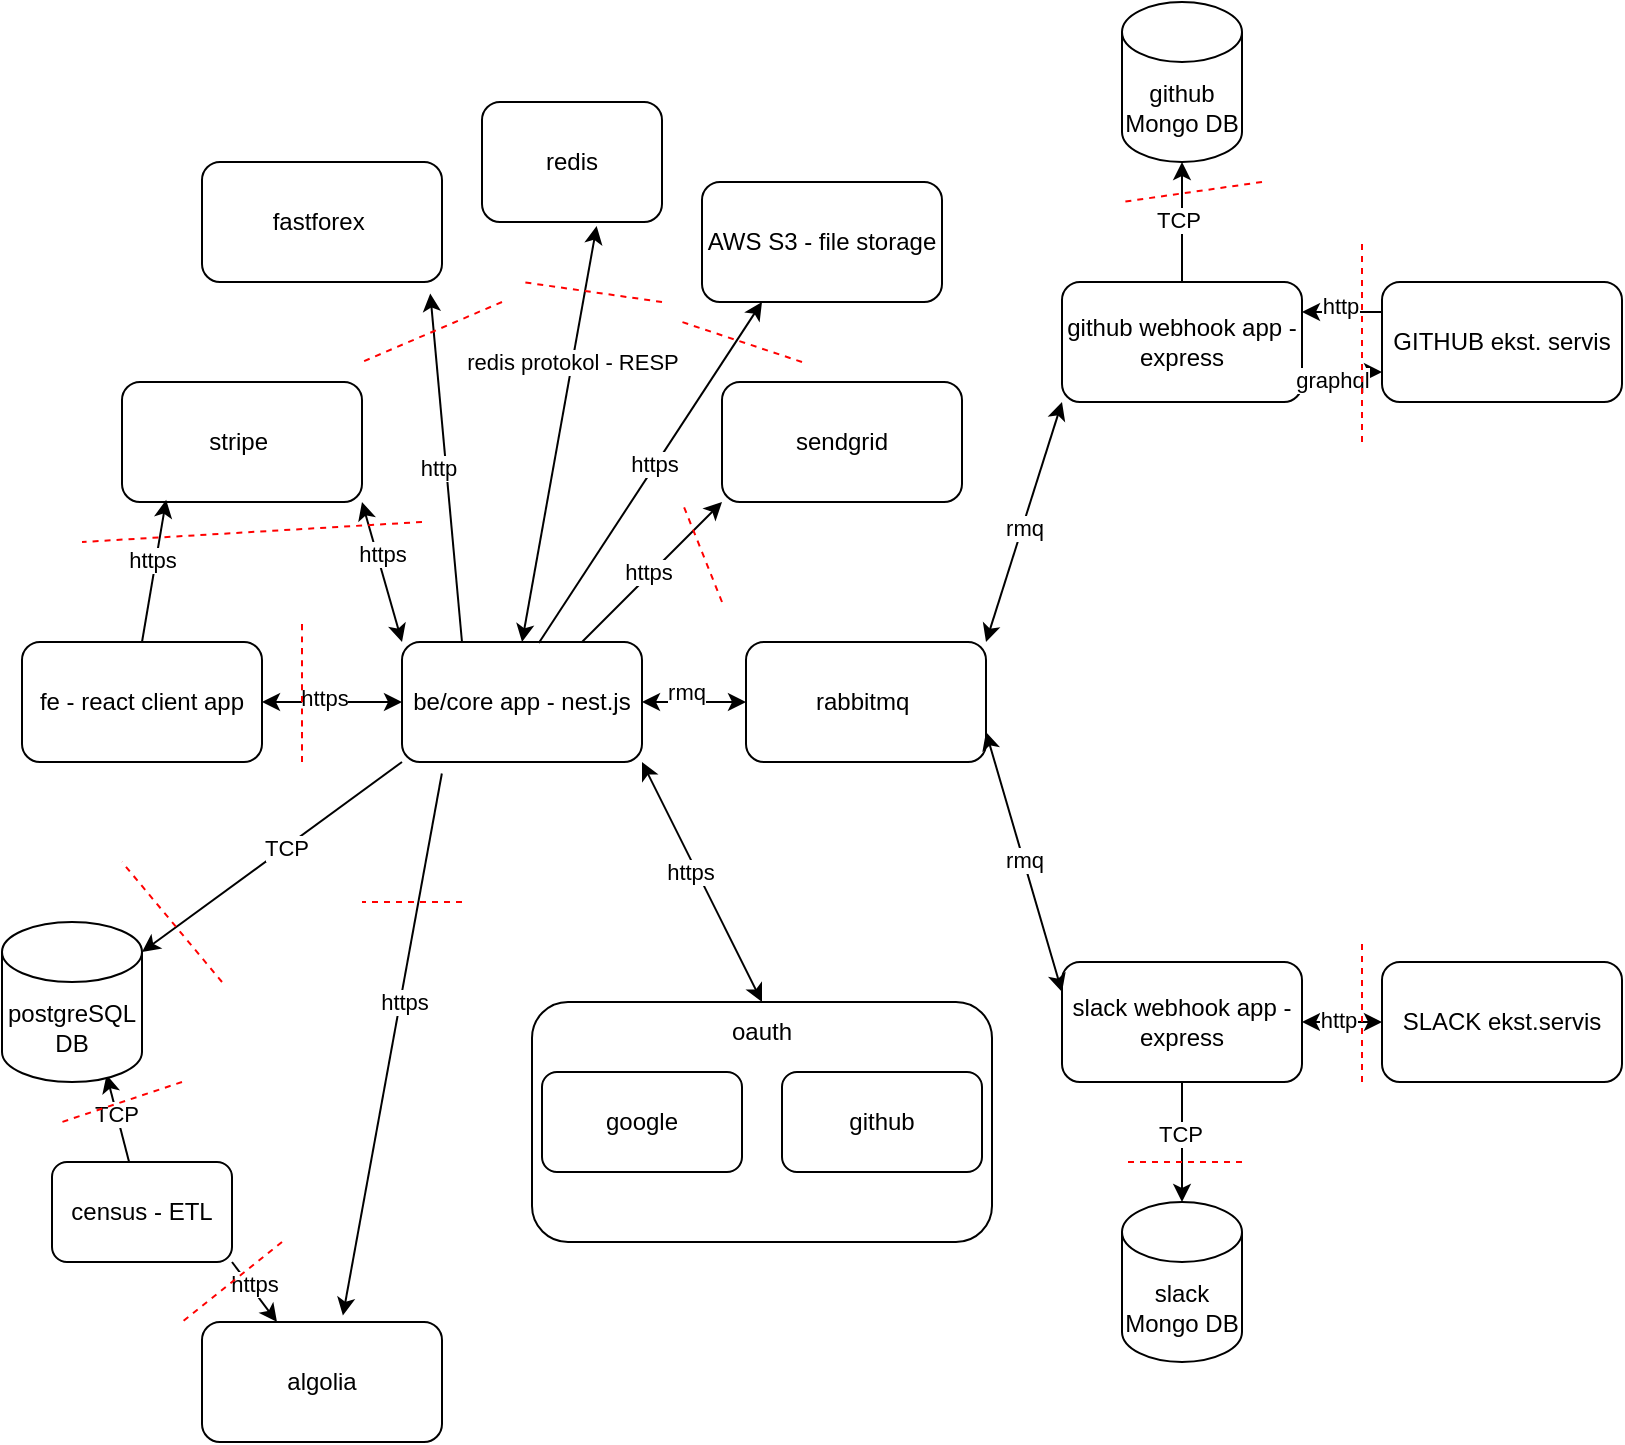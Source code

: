<mxfile version="22.1.7" type="device">
  <diagram name="Page-1" id="qy5oMyCj6DyUfq8n0ZYG">
    <mxGraphModel dx="1434" dy="750" grid="1" gridSize="10" guides="1" tooltips="1" connect="1" arrows="1" fold="1" page="1" pageScale="1" pageWidth="850" pageHeight="1100" math="0" shadow="0">
      <root>
        <mxCell id="0" />
        <mxCell id="1" parent="0" />
        <mxCell id="a_1NUMiRRPviw614dyFZ-1" value="fe - react client app&lt;br&gt;" style="rounded=1;whiteSpace=wrap;html=1;" parent="1" vertex="1">
          <mxGeometry x="40" y="320" width="120" height="60" as="geometry" />
        </mxCell>
        <mxCell id="a_1NUMiRRPviw614dyFZ-2" value="be/core app - nest.js" style="rounded=1;whiteSpace=wrap;html=1;" parent="1" vertex="1">
          <mxGeometry x="230" y="320" width="120" height="60" as="geometry" />
        </mxCell>
        <mxCell id="a_1NUMiRRPviw614dyFZ-4" value="" style="endArrow=classic;startArrow=classic;html=1;rounded=0;exitX=1;exitY=0.5;exitDx=0;exitDy=0;entryX=0;entryY=0.5;entryDx=0;entryDy=0;" parent="1" source="a_1NUMiRRPviw614dyFZ-1" target="a_1NUMiRRPviw614dyFZ-2" edge="1">
          <mxGeometry width="50" height="50" relative="1" as="geometry">
            <mxPoint x="400" y="510" as="sourcePoint" />
            <mxPoint x="270" y="360" as="targetPoint" />
            <Array as="points" />
          </mxGeometry>
        </mxCell>
        <mxCell id="2kDPDbYwYm5rnuUwOOOu-1" value="https&lt;br&gt;" style="edgeLabel;html=1;align=center;verticalAlign=middle;resizable=0;points=[];" parent="a_1NUMiRRPviw614dyFZ-4" vertex="1" connectable="0">
          <mxGeometry x="-0.114" y="2" relative="1" as="geometry">
            <mxPoint as="offset" />
          </mxGeometry>
        </mxCell>
        <mxCell id="a_1NUMiRRPviw614dyFZ-5" value="redis" style="rounded=1;whiteSpace=wrap;html=1;" parent="1" vertex="1">
          <mxGeometry x="270" y="50" width="90" height="60" as="geometry" />
        </mxCell>
        <mxCell id="a_1NUMiRRPviw614dyFZ-6" value="" style="endArrow=classic;startArrow=classic;html=1;rounded=0;entryX=0.637;entryY=1.034;entryDx=0;entryDy=0;entryPerimeter=0;exitX=0.5;exitY=0;exitDx=0;exitDy=0;exitPerimeter=0;" parent="1" source="a_1NUMiRRPviw614dyFZ-2" target="a_1NUMiRRPviw614dyFZ-5" edge="1">
          <mxGeometry width="50" height="50" relative="1" as="geometry">
            <mxPoint x="400" y="510" as="sourcePoint" />
            <mxPoint x="450" y="460" as="targetPoint" />
          </mxGeometry>
        </mxCell>
        <mxCell id="a_1NUMiRRPviw614dyFZ-10" value="redis protokol - RESP" style="edgeLabel;html=1;align=center;verticalAlign=middle;resizable=0;points=[];" parent="a_1NUMiRRPviw614dyFZ-6" vertex="1" connectable="0">
          <mxGeometry x="-0.002" y="-3" relative="1" as="geometry">
            <mxPoint x="3" y="-37" as="offset" />
          </mxGeometry>
        </mxCell>
        <mxCell id="a_1NUMiRRPviw614dyFZ-7" value="rabbitmq&amp;nbsp;" style="rounded=1;whiteSpace=wrap;html=1;" parent="1" vertex="1">
          <mxGeometry x="402" y="320" width="120" height="60" as="geometry" />
        </mxCell>
        <mxCell id="a_1NUMiRRPviw614dyFZ-8" value="" style="endArrow=classic;startArrow=classic;html=1;rounded=0;entryX=0;entryY=0.5;entryDx=0;entryDy=0;exitX=1;exitY=0.5;exitDx=0;exitDy=0;" parent="1" source="a_1NUMiRRPviw614dyFZ-2" target="a_1NUMiRRPviw614dyFZ-7" edge="1">
          <mxGeometry width="50" height="50" relative="1" as="geometry">
            <mxPoint x="350" y="360" as="sourcePoint" />
            <mxPoint x="450" y="460" as="targetPoint" />
          </mxGeometry>
        </mxCell>
        <mxCell id="a_1NUMiRRPviw614dyFZ-9" value="rmq&lt;br&gt;" style="edgeLabel;html=1;align=center;verticalAlign=middle;resizable=0;points=[];" parent="a_1NUMiRRPviw614dyFZ-8" vertex="1" connectable="0">
          <mxGeometry x="0.033" y="2" relative="1" as="geometry">
            <mxPoint x="-5" y="-3" as="offset" />
          </mxGeometry>
        </mxCell>
        <mxCell id="a_1NUMiRRPviw614dyFZ-11" value="github webhook app - express&lt;br&gt;" style="rounded=1;whiteSpace=wrap;html=1;" parent="1" vertex="1">
          <mxGeometry x="560" y="140" width="120" height="60" as="geometry" />
        </mxCell>
        <mxCell id="a_1NUMiRRPviw614dyFZ-12" value="" style="endArrow=classic;startArrow=classic;html=1;rounded=0;entryX=0;entryY=1;entryDx=0;entryDy=0;exitX=1;exitY=0;exitDx=0;exitDy=0;" parent="1" source="a_1NUMiRRPviw614dyFZ-7" target="a_1NUMiRRPviw614dyFZ-11" edge="1">
          <mxGeometry width="50" height="50" relative="1" as="geometry">
            <mxPoint x="400" y="410" as="sourcePoint" />
            <mxPoint x="450" y="360" as="targetPoint" />
          </mxGeometry>
        </mxCell>
        <mxCell id="a_1NUMiRRPviw614dyFZ-13" value="rmq" style="edgeLabel;html=1;align=center;verticalAlign=middle;resizable=0;points=[];" parent="a_1NUMiRRPviw614dyFZ-12" vertex="1" connectable="0">
          <mxGeometry x="-0.035" y="-1" relative="1" as="geometry">
            <mxPoint as="offset" />
          </mxGeometry>
        </mxCell>
        <mxCell id="a_1NUMiRRPviw614dyFZ-14" value="slack webhook app - express&lt;br&gt;" style="rounded=1;whiteSpace=wrap;html=1;" parent="1" vertex="1">
          <mxGeometry x="560" y="480" width="120" height="60" as="geometry" />
        </mxCell>
        <mxCell id="a_1NUMiRRPviw614dyFZ-15" value="" style="endArrow=classic;startArrow=classic;html=1;rounded=0;entryX=0;entryY=0.25;entryDx=0;entryDy=0;exitX=1;exitY=0.75;exitDx=0;exitDy=0;" parent="1" source="a_1NUMiRRPviw614dyFZ-7" target="a_1NUMiRRPviw614dyFZ-14" edge="1">
          <mxGeometry width="50" height="50" relative="1" as="geometry">
            <mxPoint x="400" y="410" as="sourcePoint" />
            <mxPoint x="450" y="360" as="targetPoint" />
          </mxGeometry>
        </mxCell>
        <mxCell id="a_1NUMiRRPviw614dyFZ-16" value="rmq&lt;br&gt;" style="edgeLabel;html=1;align=center;verticalAlign=middle;resizable=0;points=[];" parent="a_1NUMiRRPviw614dyFZ-15" vertex="1" connectable="0">
          <mxGeometry x="-0.026" relative="1" as="geometry">
            <mxPoint as="offset" />
          </mxGeometry>
        </mxCell>
        <mxCell id="a_1NUMiRRPviw614dyFZ-24" value="GITHUB ekst. servis&lt;br&gt;" style="rounded=1;whiteSpace=wrap;html=1;" parent="1" vertex="1">
          <mxGeometry x="720" y="140" width="120" height="60" as="geometry" />
        </mxCell>
        <mxCell id="a_1NUMiRRPviw614dyFZ-28" value="" style="endArrow=classic;html=1;rounded=0;exitX=0;exitY=0.25;exitDx=0;exitDy=0;entryX=1;entryY=0.25;entryDx=0;entryDy=0;" parent="1" source="a_1NUMiRRPviw614dyFZ-24" target="a_1NUMiRRPviw614dyFZ-11" edge="1">
          <mxGeometry width="50" height="50" relative="1" as="geometry">
            <mxPoint x="400" y="310" as="sourcePoint" />
            <mxPoint x="450" y="260" as="targetPoint" />
          </mxGeometry>
        </mxCell>
        <mxCell id="a_1NUMiRRPviw614dyFZ-29" value="http&lt;br&gt;" style="edgeLabel;html=1;align=center;verticalAlign=middle;resizable=0;points=[];" parent="a_1NUMiRRPviw614dyFZ-28" vertex="1" connectable="0">
          <mxGeometry x="0.088" y="-3" relative="1" as="geometry">
            <mxPoint x="1" as="offset" />
          </mxGeometry>
        </mxCell>
        <mxCell id="a_1NUMiRRPviw614dyFZ-30" value="" style="endArrow=classic;html=1;rounded=0;entryX=0;entryY=0.75;entryDx=0;entryDy=0;exitX=1;exitY=0.75;exitDx=0;exitDy=0;" parent="1" source="a_1NUMiRRPviw614dyFZ-11" target="a_1NUMiRRPviw614dyFZ-24" edge="1">
          <mxGeometry width="50" height="50" relative="1" as="geometry">
            <mxPoint x="400" y="310" as="sourcePoint" />
            <mxPoint x="450" y="260" as="targetPoint" />
          </mxGeometry>
        </mxCell>
        <mxCell id="a_1NUMiRRPviw614dyFZ-31" value="graphql&lt;br&gt;" style="edgeLabel;html=1;align=center;verticalAlign=middle;resizable=0;points=[];" parent="a_1NUMiRRPviw614dyFZ-30" vertex="1" connectable="0">
          <mxGeometry x="-0.254" y="-4" relative="1" as="geometry">
            <mxPoint as="offset" />
          </mxGeometry>
        </mxCell>
        <mxCell id="a_1NUMiRRPviw614dyFZ-32" value="SLACK ekst.servis" style="rounded=1;whiteSpace=wrap;html=1;" parent="1" vertex="1">
          <mxGeometry x="720" y="480" width="120" height="60" as="geometry" />
        </mxCell>
        <mxCell id="a_1NUMiRRPviw614dyFZ-33" value="" style="endArrow=classic;startArrow=classic;html=1;rounded=0;entryX=0;entryY=0.5;entryDx=0;entryDy=0;exitX=1;exitY=0.5;exitDx=0;exitDy=0;" parent="1" source="a_1NUMiRRPviw614dyFZ-14" target="a_1NUMiRRPviw614dyFZ-32" edge="1">
          <mxGeometry width="50" height="50" relative="1" as="geometry">
            <mxPoint x="400" y="410" as="sourcePoint" />
            <mxPoint x="450" y="360" as="targetPoint" />
          </mxGeometry>
        </mxCell>
        <mxCell id="a_1NUMiRRPviw614dyFZ-34" value="http&lt;br&gt;" style="edgeLabel;html=1;align=center;verticalAlign=middle;resizable=0;points=[];" parent="a_1NUMiRRPviw614dyFZ-33" vertex="1" connectable="0">
          <mxGeometry x="-0.112" y="1" relative="1" as="geometry">
            <mxPoint as="offset" />
          </mxGeometry>
        </mxCell>
        <mxCell id="a_1NUMiRRPviw614dyFZ-38" value="" style="rounded=1;whiteSpace=wrap;html=1;" parent="1" vertex="1">
          <mxGeometry x="295" y="500" width="230" height="120" as="geometry" />
        </mxCell>
        <mxCell id="a_1NUMiRRPviw614dyFZ-36" value="google" style="rounded=1;whiteSpace=wrap;html=1;" parent="1" vertex="1">
          <mxGeometry x="300" y="535" width="100" height="50" as="geometry" />
        </mxCell>
        <mxCell id="a_1NUMiRRPviw614dyFZ-37" value="github" style="rounded=1;whiteSpace=wrap;html=1;" parent="1" vertex="1">
          <mxGeometry x="420" y="535" width="100" height="50" as="geometry" />
        </mxCell>
        <mxCell id="a_1NUMiRRPviw614dyFZ-39" value="oauth" style="text;html=1;strokeColor=none;fillColor=none;align=center;verticalAlign=middle;whiteSpace=wrap;rounded=0;" parent="1" vertex="1">
          <mxGeometry x="380" y="500" width="60" height="30" as="geometry" />
        </mxCell>
        <mxCell id="a_1NUMiRRPviw614dyFZ-40" value="" style="endArrow=classic;startArrow=classic;html=1;rounded=0;entryX=1;entryY=1;entryDx=0;entryDy=0;exitX=0.5;exitY=0;exitDx=0;exitDy=0;" parent="1" source="a_1NUMiRRPviw614dyFZ-39" target="a_1NUMiRRPviw614dyFZ-2" edge="1">
          <mxGeometry width="50" height="50" relative="1" as="geometry">
            <mxPoint x="400" y="400" as="sourcePoint" />
            <mxPoint x="450" y="350" as="targetPoint" />
          </mxGeometry>
        </mxCell>
        <mxCell id="a_1NUMiRRPviw614dyFZ-41" value="https" style="edgeLabel;html=1;align=center;verticalAlign=middle;resizable=0;points=[];" parent="a_1NUMiRRPviw614dyFZ-40" vertex="1" connectable="0">
          <mxGeometry x="0.111" y="3" relative="1" as="geometry">
            <mxPoint as="offset" />
          </mxGeometry>
        </mxCell>
        <mxCell id="a_1NUMiRRPviw614dyFZ-42" value="AWS S3 - file storage" style="rounded=1;whiteSpace=wrap;html=1;" parent="1" vertex="1">
          <mxGeometry x="380" y="90" width="120" height="60" as="geometry" />
        </mxCell>
        <mxCell id="a_1NUMiRRPviw614dyFZ-45" value="sendgrid" style="rounded=1;whiteSpace=wrap;html=1;" parent="1" vertex="1">
          <mxGeometry x="390" y="190" width="120" height="60" as="geometry" />
        </mxCell>
        <mxCell id="a_1NUMiRRPviw614dyFZ-47" value="" style="endArrow=classic;html=1;rounded=0;entryX=0;entryY=1;entryDx=0;entryDy=0;" parent="1" source="a_1NUMiRRPviw614dyFZ-2" target="a_1NUMiRRPviw614dyFZ-45" edge="1">
          <mxGeometry width="50" height="50" relative="1" as="geometry">
            <mxPoint x="400" y="400" as="sourcePoint" />
            <mxPoint x="408" y="250" as="targetPoint" />
          </mxGeometry>
        </mxCell>
        <mxCell id="a_1NUMiRRPviw614dyFZ-48" value="https&lt;br&gt;" style="edgeLabel;html=1;align=center;verticalAlign=middle;resizable=0;points=[];" parent="a_1NUMiRRPviw614dyFZ-47" vertex="1" connectable="0">
          <mxGeometry x="-0.035" y="2" relative="1" as="geometry">
            <mxPoint as="offset" />
          </mxGeometry>
        </mxCell>
        <mxCell id="a_1NUMiRRPviw614dyFZ-49" value="fastforex&amp;nbsp;&lt;br&gt;" style="rounded=1;whiteSpace=wrap;html=1;" parent="1" vertex="1">
          <mxGeometry x="130" y="80" width="120" height="60" as="geometry" />
        </mxCell>
        <mxCell id="a_1NUMiRRPviw614dyFZ-52" value="" style="endArrow=classic;html=1;rounded=0;entryX=0.951;entryY=1.096;entryDx=0;entryDy=0;exitX=0.25;exitY=0;exitDx=0;exitDy=0;entryPerimeter=0;" parent="1" source="a_1NUMiRRPviw614dyFZ-2" target="a_1NUMiRRPviw614dyFZ-49" edge="1">
          <mxGeometry width="50" height="50" relative="1" as="geometry">
            <mxPoint x="400" y="400" as="sourcePoint" />
            <mxPoint x="450" y="350" as="targetPoint" />
          </mxGeometry>
        </mxCell>
        <mxCell id="a_1NUMiRRPviw614dyFZ-53" value="http" style="edgeLabel;html=1;align=center;verticalAlign=middle;resizable=0;points=[];" parent="a_1NUMiRRPviw614dyFZ-52" vertex="1" connectable="0">
          <mxGeometry x="0.003" y="4" relative="1" as="geometry">
            <mxPoint as="offset" />
          </mxGeometry>
        </mxCell>
        <mxCell id="a_1NUMiRRPviw614dyFZ-54" value="" style="endArrow=classic;html=1;rounded=0;entryX=0.25;entryY=1;entryDx=0;entryDy=0;exitX=0.57;exitY=0.008;exitDx=0;exitDy=0;exitPerimeter=0;" parent="1" source="a_1NUMiRRPviw614dyFZ-2" target="a_1NUMiRRPviw614dyFZ-42" edge="1">
          <mxGeometry width="50" height="50" relative="1" as="geometry">
            <mxPoint x="400" y="400" as="sourcePoint" />
            <mxPoint x="450" y="350" as="targetPoint" />
          </mxGeometry>
        </mxCell>
        <mxCell id="a_1NUMiRRPviw614dyFZ-55" value="https" style="edgeLabel;html=1;align=center;verticalAlign=middle;resizable=0;points=[];" parent="a_1NUMiRRPviw614dyFZ-54" vertex="1" connectable="0">
          <mxGeometry x="0.039" y="2" relative="1" as="geometry">
            <mxPoint x="1" as="offset" />
          </mxGeometry>
        </mxCell>
        <mxCell id="a_1NUMiRRPviw614dyFZ-57" value="" style="endArrow=classic;html=1;rounded=0;entryX=1;entryY=0;entryDx=0;entryDy=15;entryPerimeter=0;" parent="1" target="WS3d3etD7pDIfHOqatuw-1" edge="1">
          <mxGeometry width="50" height="50" relative="1" as="geometry">
            <mxPoint x="230" y="380" as="sourcePoint" />
            <mxPoint x="114.615" y="480" as="targetPoint" />
          </mxGeometry>
        </mxCell>
        <mxCell id="a_1NUMiRRPviw614dyFZ-71" value="TCP" style="edgeLabel;html=1;align=center;verticalAlign=middle;resizable=0;points=[];" parent="a_1NUMiRRPviw614dyFZ-57" vertex="1" connectable="0">
          <mxGeometry x="-0.106" relative="1" as="geometry">
            <mxPoint as="offset" />
          </mxGeometry>
        </mxCell>
        <mxCell id="a_1NUMiRRPviw614dyFZ-58" value="" style="endArrow=classic;html=1;rounded=0;" parent="1" source="a_1NUMiRRPviw614dyFZ-11" target="WS3d3etD7pDIfHOqatuw-2" edge="1">
          <mxGeometry width="50" height="50" relative="1" as="geometry">
            <mxPoint x="400" y="400" as="sourcePoint" />
            <mxPoint x="620" y="80" as="targetPoint" />
          </mxGeometry>
        </mxCell>
        <mxCell id="a_1NUMiRRPviw614dyFZ-72" value="TCP" style="edgeLabel;html=1;align=center;verticalAlign=middle;resizable=0;points=[];" parent="a_1NUMiRRPviw614dyFZ-58" vertex="1" connectable="0">
          <mxGeometry x="0.037" y="2" relative="1" as="geometry">
            <mxPoint as="offset" />
          </mxGeometry>
        </mxCell>
        <mxCell id="a_1NUMiRRPviw614dyFZ-59" value="" style="endArrow=classic;html=1;rounded=0;entryX=0.5;entryY=0;entryDx=0;entryDy=0;exitX=0.5;exitY=1;exitDx=0;exitDy=0;entryPerimeter=0;" parent="1" source="a_1NUMiRRPviw614dyFZ-14" target="WS3d3etD7pDIfHOqatuw-3" edge="1">
          <mxGeometry width="50" height="50" relative="1" as="geometry">
            <mxPoint x="400" y="400" as="sourcePoint" />
            <mxPoint x="620" y="590" as="targetPoint" />
          </mxGeometry>
        </mxCell>
        <mxCell id="a_1NUMiRRPviw614dyFZ-73" value="TCP" style="edgeLabel;html=1;align=center;verticalAlign=middle;resizable=0;points=[];" parent="a_1NUMiRRPviw614dyFZ-59" vertex="1" connectable="0">
          <mxGeometry x="-0.139" y="-1" relative="1" as="geometry">
            <mxPoint as="offset" />
          </mxGeometry>
        </mxCell>
        <mxCell id="a_1NUMiRRPviw614dyFZ-60" value="algolia" style="rounded=1;whiteSpace=wrap;html=1;" parent="1" vertex="1">
          <mxGeometry x="130" y="660" width="120" height="60" as="geometry" />
        </mxCell>
        <mxCell id="a_1NUMiRRPviw614dyFZ-61" value="" style="endArrow=classic;html=1;rounded=0;exitX=0.166;exitY=1.096;exitDx=0;exitDy=0;exitPerimeter=0;entryX=0.587;entryY=-0.054;entryDx=0;entryDy=0;entryPerimeter=0;" parent="1" source="a_1NUMiRRPviw614dyFZ-2" target="a_1NUMiRRPviw614dyFZ-60" edge="1">
          <mxGeometry width="50" height="50" relative="1" as="geometry">
            <mxPoint x="400" y="400" as="sourcePoint" />
            <mxPoint x="450" y="350" as="targetPoint" />
          </mxGeometry>
        </mxCell>
        <mxCell id="a_1NUMiRRPviw614dyFZ-74" value="https" style="edgeLabel;html=1;align=center;verticalAlign=middle;resizable=0;points=[];" parent="a_1NUMiRRPviw614dyFZ-61" vertex="1" connectable="0">
          <mxGeometry x="-0.498" y="2" relative="1" as="geometry">
            <mxPoint x="-9" y="46" as="offset" />
          </mxGeometry>
        </mxCell>
        <mxCell id="a_1NUMiRRPviw614dyFZ-62" value="census - ETL" style="rounded=1;whiteSpace=wrap;html=1;" parent="1" vertex="1">
          <mxGeometry x="55" y="580" width="90" height="50" as="geometry" />
        </mxCell>
        <mxCell id="a_1NUMiRRPviw614dyFZ-63" value="" style="endArrow=classic;html=1;rounded=0;exitX=1;exitY=1;exitDx=0;exitDy=0;" parent="1" source="a_1NUMiRRPviw614dyFZ-62" target="a_1NUMiRRPviw614dyFZ-60" edge="1">
          <mxGeometry width="50" height="50" relative="1" as="geometry">
            <mxPoint x="400" y="400" as="sourcePoint" />
            <mxPoint x="450" y="350" as="targetPoint" />
          </mxGeometry>
        </mxCell>
        <mxCell id="a_1NUMiRRPviw614dyFZ-75" value="https&lt;br&gt;" style="edgeLabel;html=1;align=center;verticalAlign=middle;resizable=0;points=[];" parent="a_1NUMiRRPviw614dyFZ-63" vertex="1" connectable="0">
          <mxGeometry x="-0.226" y="2" relative="1" as="geometry">
            <mxPoint as="offset" />
          </mxGeometry>
        </mxCell>
        <mxCell id="a_1NUMiRRPviw614dyFZ-64" value="" style="endArrow=classic;html=1;rounded=0;entryX=0.747;entryY=0.955;entryDx=0;entryDy=0;entryPerimeter=0;" parent="1" source="a_1NUMiRRPviw614dyFZ-62" target="WS3d3etD7pDIfHOqatuw-1" edge="1">
          <mxGeometry width="50" height="50" relative="1" as="geometry">
            <mxPoint x="400" y="400" as="sourcePoint" />
            <mxPoint x="95.24" y="544.68" as="targetPoint" />
          </mxGeometry>
        </mxCell>
        <mxCell id="a_1NUMiRRPviw614dyFZ-76" value="TCP" style="edgeLabel;html=1;align=center;verticalAlign=middle;resizable=0;points=[];" parent="a_1NUMiRRPviw614dyFZ-64" vertex="1" connectable="0">
          <mxGeometry x="0.111" y="1" relative="1" as="geometry">
            <mxPoint as="offset" />
          </mxGeometry>
        </mxCell>
        <mxCell id="a_1NUMiRRPviw614dyFZ-65" value="stripe&amp;nbsp;&lt;br&gt;" style="rounded=1;whiteSpace=wrap;html=1;" parent="1" vertex="1">
          <mxGeometry x="90" y="190" width="120" height="60" as="geometry" />
        </mxCell>
        <mxCell id="a_1NUMiRRPviw614dyFZ-66" value="" style="endArrow=classic;startArrow=classic;html=1;rounded=0;entryX=1;entryY=1;entryDx=0;entryDy=0;exitX=0;exitY=0;exitDx=0;exitDy=0;" parent="1" source="a_1NUMiRRPviw614dyFZ-2" target="a_1NUMiRRPviw614dyFZ-65" edge="1">
          <mxGeometry width="50" height="50" relative="1" as="geometry">
            <mxPoint x="400" y="400" as="sourcePoint" />
            <mxPoint x="450" y="350" as="targetPoint" />
          </mxGeometry>
        </mxCell>
        <mxCell id="a_1NUMiRRPviw614dyFZ-67" value="https" style="edgeLabel;html=1;align=center;verticalAlign=middle;resizable=0;points=[];" parent="a_1NUMiRRPviw614dyFZ-66" vertex="1" connectable="0">
          <mxGeometry x="0.234" y="-2" relative="1" as="geometry">
            <mxPoint as="offset" />
          </mxGeometry>
        </mxCell>
        <mxCell id="a_1NUMiRRPviw614dyFZ-68" value="" style="endArrow=classic;html=1;rounded=0;exitX=0.5;exitY=0;exitDx=0;exitDy=0;entryX=0.184;entryY=0.982;entryDx=0;entryDy=0;entryPerimeter=0;" parent="1" source="a_1NUMiRRPviw614dyFZ-1" target="a_1NUMiRRPviw614dyFZ-65" edge="1">
          <mxGeometry width="50" height="50" relative="1" as="geometry">
            <mxPoint x="400" y="400" as="sourcePoint" />
            <mxPoint x="450" y="350" as="targetPoint" />
          </mxGeometry>
        </mxCell>
        <mxCell id="a_1NUMiRRPviw614dyFZ-69" value="https&lt;br&gt;" style="edgeLabel;html=1;align=center;verticalAlign=middle;resizable=0;points=[];" parent="a_1NUMiRRPviw614dyFZ-68" vertex="1" connectable="0">
          <mxGeometry x="0.139" y="2" relative="1" as="geometry">
            <mxPoint as="offset" />
          </mxGeometry>
        </mxCell>
        <mxCell id="WS3d3etD7pDIfHOqatuw-1" value="postgreSQL DB" style="shape=cylinder3;whiteSpace=wrap;html=1;boundedLbl=1;backgroundOutline=1;size=15;" parent="1" vertex="1">
          <mxGeometry x="30" y="460" width="70" height="80" as="geometry" />
        </mxCell>
        <mxCell id="WS3d3etD7pDIfHOqatuw-2" value="github Mongo DB" style="shape=cylinder3;whiteSpace=wrap;html=1;boundedLbl=1;backgroundOutline=1;size=15;" parent="1" vertex="1">
          <mxGeometry x="590" width="60" height="80" as="geometry" />
        </mxCell>
        <mxCell id="WS3d3etD7pDIfHOqatuw-3" value="slack Mongo DB" style="shape=cylinder3;whiteSpace=wrap;html=1;boundedLbl=1;backgroundOutline=1;size=15;" parent="1" vertex="1">
          <mxGeometry x="590" y="600" width="60" height="80" as="geometry" />
        </mxCell>
        <mxCell id="J_khBEDTbtfeJKfxnf0x-2" value="" style="endArrow=none;dashed=1;html=1;rounded=0;fillColor=#FF0000;strokeColor=#FF0000;edgeStyle=orthogonalEdgeStyle;curved=1;" parent="1" edge="1">
          <mxGeometry width="50" height="50" relative="1" as="geometry">
            <mxPoint x="180" y="380" as="sourcePoint" />
            <mxPoint x="180" y="310" as="targetPoint" />
            <Array as="points">
              <mxPoint x="180" y="370" />
              <mxPoint x="180" y="370" />
            </Array>
          </mxGeometry>
        </mxCell>
        <mxCell id="FrD9NS4rzEEPGviBQczP-2" value="" style="endArrow=none;dashed=1;html=1;rounded=0;fillColor=#FF0000;strokeColor=#FF0000;" edge="1" parent="1">
          <mxGeometry width="50" height="50" relative="1" as="geometry">
            <mxPoint x="140" y="490" as="sourcePoint" />
            <mxPoint x="90" y="430" as="targetPoint" />
          </mxGeometry>
        </mxCell>
        <mxCell id="FrD9NS4rzEEPGviBQczP-4" value="" style="endArrow=none;dashed=1;html=1;rounded=0;fillColor=#FF0000;strokeColor=#FF0000;" edge="1" parent="1">
          <mxGeometry width="50" height="50" relative="1" as="geometry">
            <mxPoint x="660" y="90" as="sourcePoint" />
            <mxPoint x="590" y="100" as="targetPoint" />
            <Array as="points" />
          </mxGeometry>
        </mxCell>
        <mxCell id="FrD9NS4rzEEPGviBQczP-5" value="" style="endArrow=none;dashed=1;html=1;rounded=0;fillColor=#FF0000;strokeColor=#FF0000;" edge="1" parent="1">
          <mxGeometry width="50" height="50" relative="1" as="geometry">
            <mxPoint x="650" y="580" as="sourcePoint" />
            <mxPoint x="590" y="580" as="targetPoint" />
            <Array as="points" />
          </mxGeometry>
        </mxCell>
        <mxCell id="FrD9NS4rzEEPGviBQczP-6" value="" style="endArrow=none;dashed=1;html=1;rounded=0;fillColor=#FF0000;strokeColor=#FF0000;" edge="1" parent="1">
          <mxGeometry width="50" height="50" relative="1" as="geometry">
            <mxPoint x="240" y="260" as="sourcePoint" />
            <mxPoint x="70" y="270" as="targetPoint" />
          </mxGeometry>
        </mxCell>
        <mxCell id="FrD9NS4rzEEPGviBQczP-7" value="" style="endArrow=none;dashed=1;html=1;rounded=0;fillColor=#FF0000;strokeColor=#FF0000;" edge="1" parent="1">
          <mxGeometry width="50" height="50" relative="1" as="geometry">
            <mxPoint x="280" y="150" as="sourcePoint" />
            <mxPoint x="210" y="180" as="targetPoint" />
          </mxGeometry>
        </mxCell>
        <mxCell id="FrD9NS4rzEEPGviBQczP-8" value="" style="endArrow=none;dashed=1;html=1;rounded=0;fillColor=#FF0000;strokeColor=#FF0000;" edge="1" parent="1">
          <mxGeometry width="50" height="50" relative="1" as="geometry">
            <mxPoint x="360" y="150" as="sourcePoint" />
            <mxPoint x="290" y="140" as="targetPoint" />
          </mxGeometry>
        </mxCell>
        <mxCell id="FrD9NS4rzEEPGviBQczP-9" value="" style="endArrow=none;dashed=1;html=1;rounded=0;fillColor=#FF0000;strokeColor=#FF0000;" edge="1" parent="1">
          <mxGeometry width="50" height="50" relative="1" as="geometry">
            <mxPoint x="430" y="180" as="sourcePoint" />
            <mxPoint x="370" y="160" as="targetPoint" />
          </mxGeometry>
        </mxCell>
        <mxCell id="FrD9NS4rzEEPGviBQczP-10" value="" style="endArrow=none;dashed=1;html=1;rounded=0;fillColor=#FF0000;strokeColor=#FF0000;" edge="1" parent="1">
          <mxGeometry width="50" height="50" relative="1" as="geometry">
            <mxPoint x="390" y="300" as="sourcePoint" />
            <mxPoint x="370" y="250" as="targetPoint" />
          </mxGeometry>
        </mxCell>
        <mxCell id="FrD9NS4rzEEPGviBQczP-14" value="" style="endArrow=none;dashed=1;html=1;rounded=0;fillColor=#FF0000;strokeColor=#FF0000;" edge="1" parent="1">
          <mxGeometry width="50" height="50" relative="1" as="geometry">
            <mxPoint x="710" y="540" as="sourcePoint" />
            <mxPoint x="710" y="470" as="targetPoint" />
          </mxGeometry>
        </mxCell>
        <mxCell id="FrD9NS4rzEEPGviBQczP-15" value="" style="endArrow=none;dashed=1;html=1;rounded=0;fillColor=#FF0000;strokeColor=#FF0000;" edge="1" parent="1">
          <mxGeometry width="50" height="50" relative="1" as="geometry">
            <mxPoint x="710" y="220" as="sourcePoint" />
            <mxPoint x="710" y="120" as="targetPoint" />
          </mxGeometry>
        </mxCell>
        <mxCell id="FrD9NS4rzEEPGviBQczP-16" value="" style="endArrow=none;dashed=1;html=1;rounded=0;fillColor=#FF0000;strokeColor=#FF0000;" edge="1" parent="1">
          <mxGeometry width="50" height="50" relative="1" as="geometry">
            <mxPoint x="120" y="540" as="sourcePoint" />
            <mxPoint x="60" y="560" as="targetPoint" />
          </mxGeometry>
        </mxCell>
        <mxCell id="FrD9NS4rzEEPGviBQczP-17" value="" style="endArrow=none;dashed=1;html=1;rounded=0;fillColor=#FF0000;strokeColor=#FF0000;" edge="1" parent="1">
          <mxGeometry width="50" height="50" relative="1" as="geometry">
            <mxPoint x="170" y="620" as="sourcePoint" />
            <mxPoint x="120" y="660" as="targetPoint" />
          </mxGeometry>
        </mxCell>
        <mxCell id="FrD9NS4rzEEPGviBQczP-18" value="" style="endArrow=none;dashed=1;html=1;rounded=0;fillColor=#FF0000;strokeColor=#FF0000;" edge="1" parent="1">
          <mxGeometry width="50" height="50" relative="1" as="geometry">
            <mxPoint x="260" y="450" as="sourcePoint" />
            <mxPoint x="210" y="450" as="targetPoint" />
          </mxGeometry>
        </mxCell>
      </root>
    </mxGraphModel>
  </diagram>
</mxfile>
